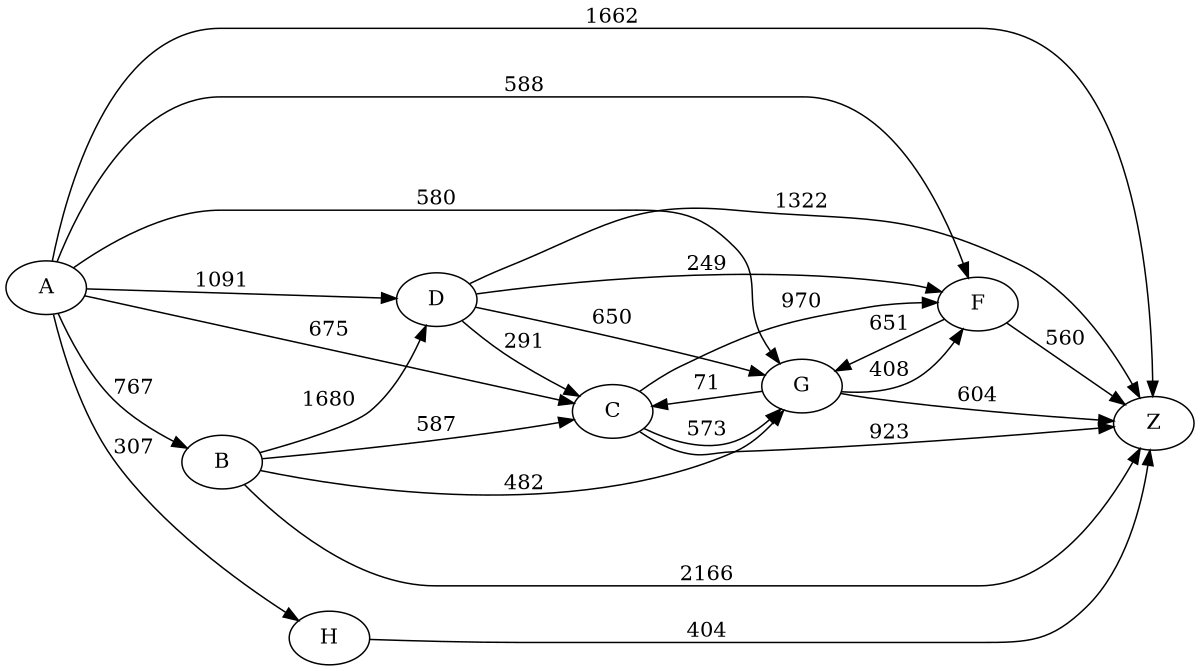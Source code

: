 digraph G {
	rankdir=LR size="8,5"
	A
	Z
	A -> Z [label=1662]
	A
	C
	A -> C [label=675]
	A
	B
	A -> B [label=767]
	A
	G
	A -> G [label=580]
	A
	F
	A -> F [label=588]
	A
	H
	A -> H [label=307]
	A
	D
	A -> D [label=1091]
	C
	Z
	C -> Z [label=923]
	C
	G
	C -> G [label=573]
	C
	F
	C -> F [label=970]
	B
	G
	B -> G [label=482]
	B
	Z
	B -> Z [label=2166]
	B
	C
	B -> C [label=587]
	B
	D
	B -> D [label=1680]
	G
	C
	G -> C [label=71]
	G
	Z
	G -> Z [label=604]
	G
	F
	G -> F [label=408]
	F
	G
	F -> G [label=651]
	F
	Z
	F -> Z [label=560]
	H
	Z
	H -> Z [label=404]
	D
	Z
	D -> Z [label=1322]
	D
	G
	D -> G [label=650]
	D
	C
	D -> C [label=291]
	D
	F
	D -> F [label=249]
}
